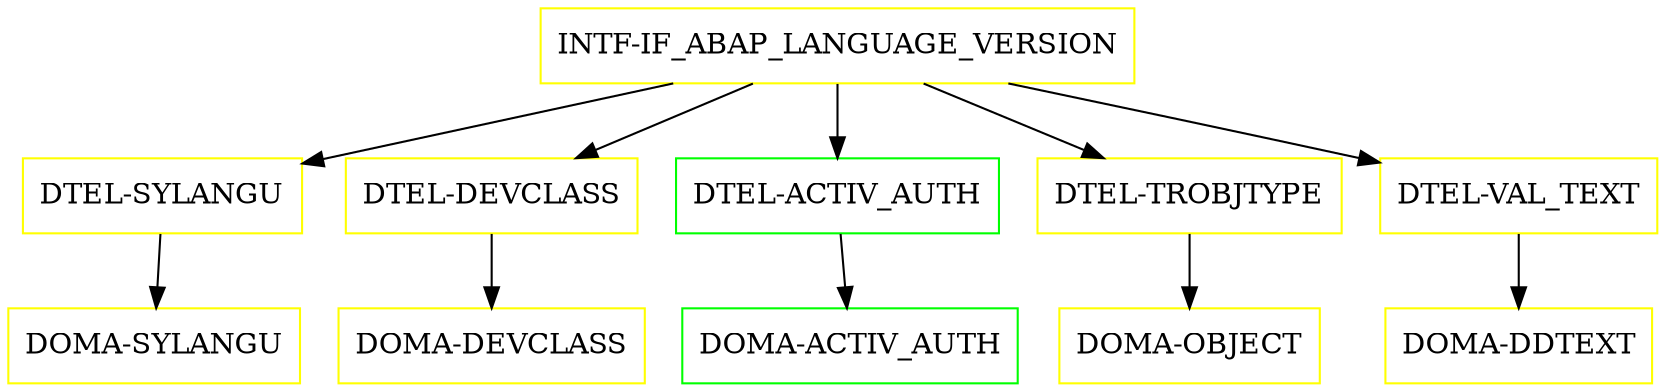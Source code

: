 digraph G {
  "INTF-IF_ABAP_LANGUAGE_VERSION" [shape=box,color=yellow];
  "DTEL-SYLANGU" [shape=box,color=yellow,URL="./DTEL_SYLANGU.html"];
  "DOMA-SYLANGU" [shape=box,color=yellow,URL="./DOMA_SYLANGU.html"];
  "DTEL-DEVCLASS" [shape=box,color=yellow,URL="./DTEL_DEVCLASS.html"];
  "DOMA-DEVCLASS" [shape=box,color=yellow,URL="./DOMA_DEVCLASS.html"];
  "DTEL-ACTIV_AUTH" [shape=box,color=green,URL="./DTEL_ACTIV_AUTH.html"];
  "DOMA-ACTIV_AUTH" [shape=box,color=green,URL="./DOMA_ACTIV_AUTH.html"];
  "DTEL-TROBJTYPE" [shape=box,color=yellow,URL="./DTEL_TROBJTYPE.html"];
  "DOMA-OBJECT" [shape=box,color=yellow,URL="./DOMA_OBJECT.html"];
  "DTEL-VAL_TEXT" [shape=box,color=yellow,URL="./DTEL_VAL_TEXT.html"];
  "DOMA-DDTEXT" [shape=box,color=yellow,URL="./DOMA_DDTEXT.html"];
  "INTF-IF_ABAP_LANGUAGE_VERSION" -> "DTEL-VAL_TEXT";
  "INTF-IF_ABAP_LANGUAGE_VERSION" -> "DTEL-TROBJTYPE";
  "INTF-IF_ABAP_LANGUAGE_VERSION" -> "DTEL-ACTIV_AUTH";
  "INTF-IF_ABAP_LANGUAGE_VERSION" -> "DTEL-DEVCLASS";
  "INTF-IF_ABAP_LANGUAGE_VERSION" -> "DTEL-SYLANGU";
  "DTEL-SYLANGU" -> "DOMA-SYLANGU";
  "DTEL-DEVCLASS" -> "DOMA-DEVCLASS";
  "DTEL-ACTIV_AUTH" -> "DOMA-ACTIV_AUTH";
  "DTEL-TROBJTYPE" -> "DOMA-OBJECT";
  "DTEL-VAL_TEXT" -> "DOMA-DDTEXT";
}
